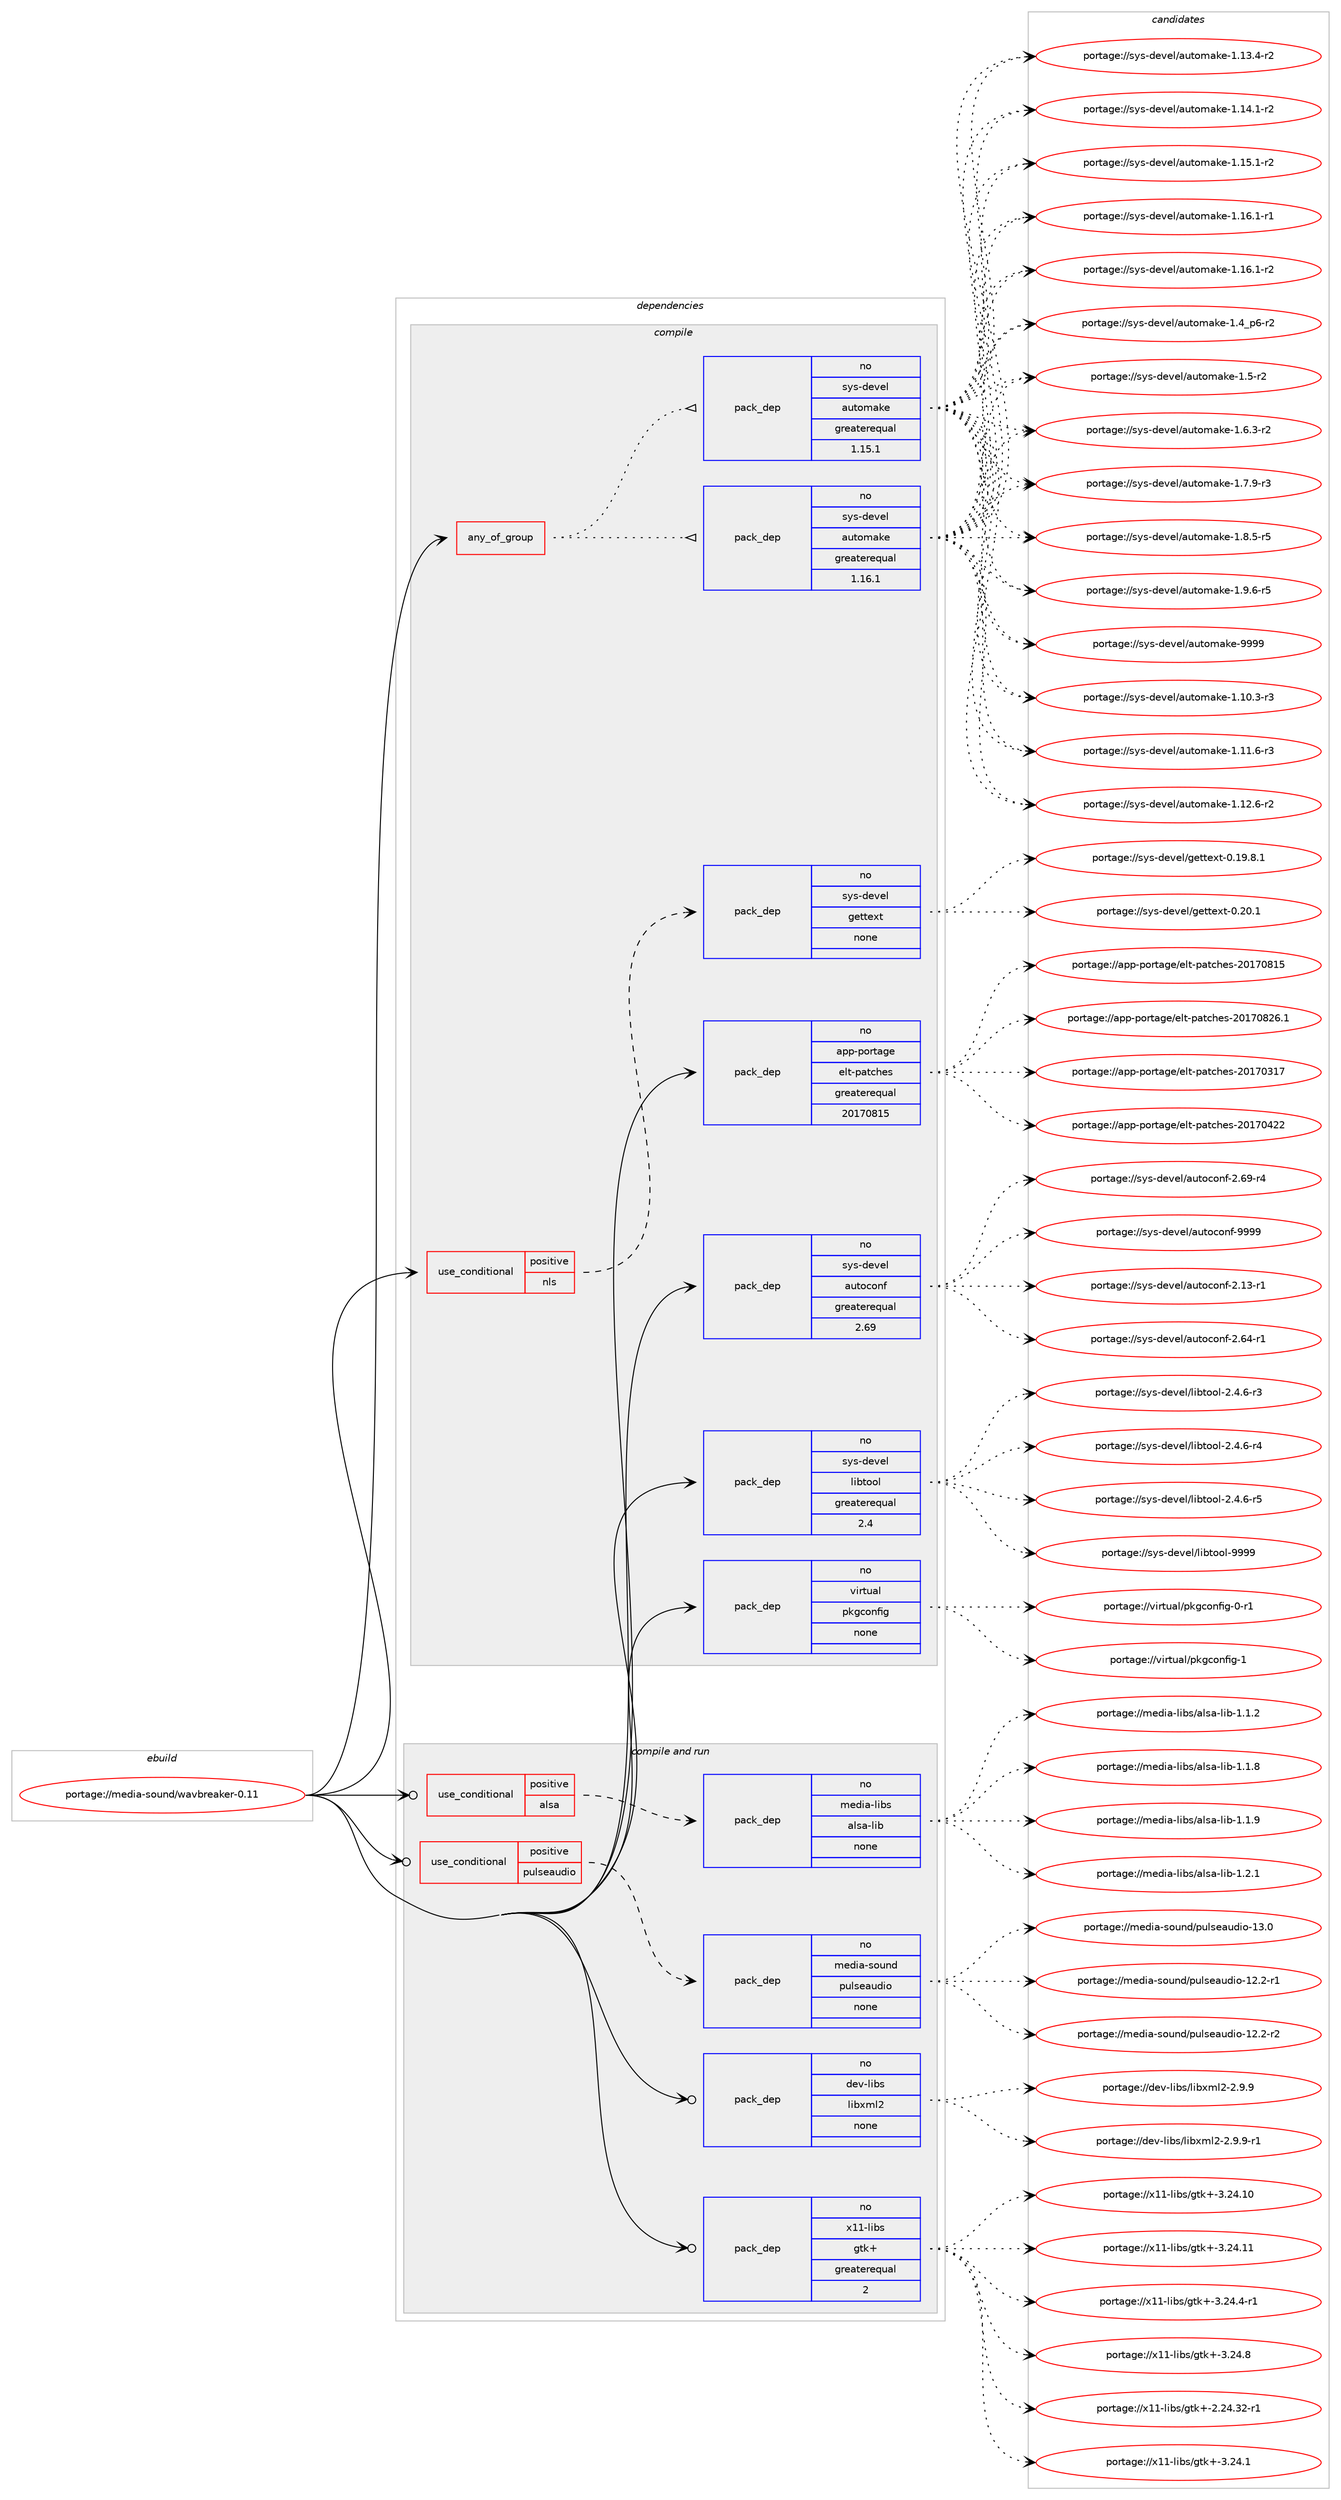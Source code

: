 digraph prolog {

# *************
# Graph options
# *************

newrank=true;
concentrate=true;
compound=true;
graph [rankdir=LR,fontname=Helvetica,fontsize=10,ranksep=1.5];#, ranksep=2.5, nodesep=0.2];
edge  [arrowhead=vee];
node  [fontname=Helvetica,fontsize=10];

# **********
# The ebuild
# **********

subgraph cluster_leftcol {
color=gray;
rank=same;
label=<<i>ebuild</i>>;
id [label="portage://media-sound/wavbreaker-0.11", color=red, width=4, href="../media-sound/wavbreaker-0.11.svg"];
}

# ****************
# The dependencies
# ****************

subgraph cluster_midcol {
color=gray;
label=<<i>dependencies</i>>;
subgraph cluster_compile {
fillcolor="#eeeeee";
style=filled;
label=<<i>compile</i>>;
subgraph any5396 {
dependency337101 [label=<<TABLE BORDER="0" CELLBORDER="1" CELLSPACING="0" CELLPADDING="4"><TR><TD CELLPADDING="10">any_of_group</TD></TR></TABLE>>, shape=none, color=red];subgraph pack247821 {
dependency337102 [label=<<TABLE BORDER="0" CELLBORDER="1" CELLSPACING="0" CELLPADDING="4" WIDTH="220"><TR><TD ROWSPAN="6" CELLPADDING="30">pack_dep</TD></TR><TR><TD WIDTH="110">no</TD></TR><TR><TD>sys-devel</TD></TR><TR><TD>automake</TD></TR><TR><TD>greaterequal</TD></TR><TR><TD>1.16.1</TD></TR></TABLE>>, shape=none, color=blue];
}
dependency337101:e -> dependency337102:w [weight=20,style="dotted",arrowhead="oinv"];
subgraph pack247822 {
dependency337103 [label=<<TABLE BORDER="0" CELLBORDER="1" CELLSPACING="0" CELLPADDING="4" WIDTH="220"><TR><TD ROWSPAN="6" CELLPADDING="30">pack_dep</TD></TR><TR><TD WIDTH="110">no</TD></TR><TR><TD>sys-devel</TD></TR><TR><TD>automake</TD></TR><TR><TD>greaterequal</TD></TR><TR><TD>1.15.1</TD></TR></TABLE>>, shape=none, color=blue];
}
dependency337101:e -> dependency337103:w [weight=20,style="dotted",arrowhead="oinv"];
}
id:e -> dependency337101:w [weight=20,style="solid",arrowhead="vee"];
subgraph cond83739 {
dependency337104 [label=<<TABLE BORDER="0" CELLBORDER="1" CELLSPACING="0" CELLPADDING="4"><TR><TD ROWSPAN="3" CELLPADDING="10">use_conditional</TD></TR><TR><TD>positive</TD></TR><TR><TD>nls</TD></TR></TABLE>>, shape=none, color=red];
subgraph pack247823 {
dependency337105 [label=<<TABLE BORDER="0" CELLBORDER="1" CELLSPACING="0" CELLPADDING="4" WIDTH="220"><TR><TD ROWSPAN="6" CELLPADDING="30">pack_dep</TD></TR><TR><TD WIDTH="110">no</TD></TR><TR><TD>sys-devel</TD></TR><TR><TD>gettext</TD></TR><TR><TD>none</TD></TR><TR><TD></TD></TR></TABLE>>, shape=none, color=blue];
}
dependency337104:e -> dependency337105:w [weight=20,style="dashed",arrowhead="vee"];
}
id:e -> dependency337104:w [weight=20,style="solid",arrowhead="vee"];
subgraph pack247824 {
dependency337106 [label=<<TABLE BORDER="0" CELLBORDER="1" CELLSPACING="0" CELLPADDING="4" WIDTH="220"><TR><TD ROWSPAN="6" CELLPADDING="30">pack_dep</TD></TR><TR><TD WIDTH="110">no</TD></TR><TR><TD>app-portage</TD></TR><TR><TD>elt-patches</TD></TR><TR><TD>greaterequal</TD></TR><TR><TD>20170815</TD></TR></TABLE>>, shape=none, color=blue];
}
id:e -> dependency337106:w [weight=20,style="solid",arrowhead="vee"];
subgraph pack247825 {
dependency337107 [label=<<TABLE BORDER="0" CELLBORDER="1" CELLSPACING="0" CELLPADDING="4" WIDTH="220"><TR><TD ROWSPAN="6" CELLPADDING="30">pack_dep</TD></TR><TR><TD WIDTH="110">no</TD></TR><TR><TD>sys-devel</TD></TR><TR><TD>autoconf</TD></TR><TR><TD>greaterequal</TD></TR><TR><TD>2.69</TD></TR></TABLE>>, shape=none, color=blue];
}
id:e -> dependency337107:w [weight=20,style="solid",arrowhead="vee"];
subgraph pack247826 {
dependency337108 [label=<<TABLE BORDER="0" CELLBORDER="1" CELLSPACING="0" CELLPADDING="4" WIDTH="220"><TR><TD ROWSPAN="6" CELLPADDING="30">pack_dep</TD></TR><TR><TD WIDTH="110">no</TD></TR><TR><TD>sys-devel</TD></TR><TR><TD>libtool</TD></TR><TR><TD>greaterequal</TD></TR><TR><TD>2.4</TD></TR></TABLE>>, shape=none, color=blue];
}
id:e -> dependency337108:w [weight=20,style="solid",arrowhead="vee"];
subgraph pack247827 {
dependency337109 [label=<<TABLE BORDER="0" CELLBORDER="1" CELLSPACING="0" CELLPADDING="4" WIDTH="220"><TR><TD ROWSPAN="6" CELLPADDING="30">pack_dep</TD></TR><TR><TD WIDTH="110">no</TD></TR><TR><TD>virtual</TD></TR><TR><TD>pkgconfig</TD></TR><TR><TD>none</TD></TR><TR><TD></TD></TR></TABLE>>, shape=none, color=blue];
}
id:e -> dependency337109:w [weight=20,style="solid",arrowhead="vee"];
}
subgraph cluster_compileandrun {
fillcolor="#eeeeee";
style=filled;
label=<<i>compile and run</i>>;
subgraph cond83740 {
dependency337110 [label=<<TABLE BORDER="0" CELLBORDER="1" CELLSPACING="0" CELLPADDING="4"><TR><TD ROWSPAN="3" CELLPADDING="10">use_conditional</TD></TR><TR><TD>positive</TD></TR><TR><TD>alsa</TD></TR></TABLE>>, shape=none, color=red];
subgraph pack247828 {
dependency337111 [label=<<TABLE BORDER="0" CELLBORDER="1" CELLSPACING="0" CELLPADDING="4" WIDTH="220"><TR><TD ROWSPAN="6" CELLPADDING="30">pack_dep</TD></TR><TR><TD WIDTH="110">no</TD></TR><TR><TD>media-libs</TD></TR><TR><TD>alsa-lib</TD></TR><TR><TD>none</TD></TR><TR><TD></TD></TR></TABLE>>, shape=none, color=blue];
}
dependency337110:e -> dependency337111:w [weight=20,style="dashed",arrowhead="vee"];
}
id:e -> dependency337110:w [weight=20,style="solid",arrowhead="odotvee"];
subgraph cond83741 {
dependency337112 [label=<<TABLE BORDER="0" CELLBORDER="1" CELLSPACING="0" CELLPADDING="4"><TR><TD ROWSPAN="3" CELLPADDING="10">use_conditional</TD></TR><TR><TD>positive</TD></TR><TR><TD>pulseaudio</TD></TR></TABLE>>, shape=none, color=red];
subgraph pack247829 {
dependency337113 [label=<<TABLE BORDER="0" CELLBORDER="1" CELLSPACING="0" CELLPADDING="4" WIDTH="220"><TR><TD ROWSPAN="6" CELLPADDING="30">pack_dep</TD></TR><TR><TD WIDTH="110">no</TD></TR><TR><TD>media-sound</TD></TR><TR><TD>pulseaudio</TD></TR><TR><TD>none</TD></TR><TR><TD></TD></TR></TABLE>>, shape=none, color=blue];
}
dependency337112:e -> dependency337113:w [weight=20,style="dashed",arrowhead="vee"];
}
id:e -> dependency337112:w [weight=20,style="solid",arrowhead="odotvee"];
subgraph pack247830 {
dependency337114 [label=<<TABLE BORDER="0" CELLBORDER="1" CELLSPACING="0" CELLPADDING="4" WIDTH="220"><TR><TD ROWSPAN="6" CELLPADDING="30">pack_dep</TD></TR><TR><TD WIDTH="110">no</TD></TR><TR><TD>dev-libs</TD></TR><TR><TD>libxml2</TD></TR><TR><TD>none</TD></TR><TR><TD></TD></TR></TABLE>>, shape=none, color=blue];
}
id:e -> dependency337114:w [weight=20,style="solid",arrowhead="odotvee"];
subgraph pack247831 {
dependency337115 [label=<<TABLE BORDER="0" CELLBORDER="1" CELLSPACING="0" CELLPADDING="4" WIDTH="220"><TR><TD ROWSPAN="6" CELLPADDING="30">pack_dep</TD></TR><TR><TD WIDTH="110">no</TD></TR><TR><TD>x11-libs</TD></TR><TR><TD>gtk+</TD></TR><TR><TD>greaterequal</TD></TR><TR><TD>2</TD></TR></TABLE>>, shape=none, color=blue];
}
id:e -> dependency337115:w [weight=20,style="solid",arrowhead="odotvee"];
}
subgraph cluster_run {
fillcolor="#eeeeee";
style=filled;
label=<<i>run</i>>;
}
}

# **************
# The candidates
# **************

subgraph cluster_choices {
rank=same;
color=gray;
label=<<i>candidates</i>>;

subgraph choice247821 {
color=black;
nodesep=1;
choiceportage11512111545100101118101108479711711611110997107101454946494846514511451 [label="portage://sys-devel/automake-1.10.3-r3", color=red, width=4,href="../sys-devel/automake-1.10.3-r3.svg"];
choiceportage11512111545100101118101108479711711611110997107101454946494946544511451 [label="portage://sys-devel/automake-1.11.6-r3", color=red, width=4,href="../sys-devel/automake-1.11.6-r3.svg"];
choiceportage11512111545100101118101108479711711611110997107101454946495046544511450 [label="portage://sys-devel/automake-1.12.6-r2", color=red, width=4,href="../sys-devel/automake-1.12.6-r2.svg"];
choiceportage11512111545100101118101108479711711611110997107101454946495146524511450 [label="portage://sys-devel/automake-1.13.4-r2", color=red, width=4,href="../sys-devel/automake-1.13.4-r2.svg"];
choiceportage11512111545100101118101108479711711611110997107101454946495246494511450 [label="portage://sys-devel/automake-1.14.1-r2", color=red, width=4,href="../sys-devel/automake-1.14.1-r2.svg"];
choiceportage11512111545100101118101108479711711611110997107101454946495346494511450 [label="portage://sys-devel/automake-1.15.1-r2", color=red, width=4,href="../sys-devel/automake-1.15.1-r2.svg"];
choiceportage11512111545100101118101108479711711611110997107101454946495446494511449 [label="portage://sys-devel/automake-1.16.1-r1", color=red, width=4,href="../sys-devel/automake-1.16.1-r1.svg"];
choiceportage11512111545100101118101108479711711611110997107101454946495446494511450 [label="portage://sys-devel/automake-1.16.1-r2", color=red, width=4,href="../sys-devel/automake-1.16.1-r2.svg"];
choiceportage115121115451001011181011084797117116111109971071014549465295112544511450 [label="portage://sys-devel/automake-1.4_p6-r2", color=red, width=4,href="../sys-devel/automake-1.4_p6-r2.svg"];
choiceportage11512111545100101118101108479711711611110997107101454946534511450 [label="portage://sys-devel/automake-1.5-r2", color=red, width=4,href="../sys-devel/automake-1.5-r2.svg"];
choiceportage115121115451001011181011084797117116111109971071014549465446514511450 [label="portage://sys-devel/automake-1.6.3-r2", color=red, width=4,href="../sys-devel/automake-1.6.3-r2.svg"];
choiceportage115121115451001011181011084797117116111109971071014549465546574511451 [label="portage://sys-devel/automake-1.7.9-r3", color=red, width=4,href="../sys-devel/automake-1.7.9-r3.svg"];
choiceportage115121115451001011181011084797117116111109971071014549465646534511453 [label="portage://sys-devel/automake-1.8.5-r5", color=red, width=4,href="../sys-devel/automake-1.8.5-r5.svg"];
choiceportage115121115451001011181011084797117116111109971071014549465746544511453 [label="portage://sys-devel/automake-1.9.6-r5", color=red, width=4,href="../sys-devel/automake-1.9.6-r5.svg"];
choiceportage115121115451001011181011084797117116111109971071014557575757 [label="portage://sys-devel/automake-9999", color=red, width=4,href="../sys-devel/automake-9999.svg"];
dependency337102:e -> choiceportage11512111545100101118101108479711711611110997107101454946494846514511451:w [style=dotted,weight="100"];
dependency337102:e -> choiceportage11512111545100101118101108479711711611110997107101454946494946544511451:w [style=dotted,weight="100"];
dependency337102:e -> choiceportage11512111545100101118101108479711711611110997107101454946495046544511450:w [style=dotted,weight="100"];
dependency337102:e -> choiceportage11512111545100101118101108479711711611110997107101454946495146524511450:w [style=dotted,weight="100"];
dependency337102:e -> choiceportage11512111545100101118101108479711711611110997107101454946495246494511450:w [style=dotted,weight="100"];
dependency337102:e -> choiceportage11512111545100101118101108479711711611110997107101454946495346494511450:w [style=dotted,weight="100"];
dependency337102:e -> choiceportage11512111545100101118101108479711711611110997107101454946495446494511449:w [style=dotted,weight="100"];
dependency337102:e -> choiceportage11512111545100101118101108479711711611110997107101454946495446494511450:w [style=dotted,weight="100"];
dependency337102:e -> choiceportage115121115451001011181011084797117116111109971071014549465295112544511450:w [style=dotted,weight="100"];
dependency337102:e -> choiceportage11512111545100101118101108479711711611110997107101454946534511450:w [style=dotted,weight="100"];
dependency337102:e -> choiceportage115121115451001011181011084797117116111109971071014549465446514511450:w [style=dotted,weight="100"];
dependency337102:e -> choiceportage115121115451001011181011084797117116111109971071014549465546574511451:w [style=dotted,weight="100"];
dependency337102:e -> choiceportage115121115451001011181011084797117116111109971071014549465646534511453:w [style=dotted,weight="100"];
dependency337102:e -> choiceportage115121115451001011181011084797117116111109971071014549465746544511453:w [style=dotted,weight="100"];
dependency337102:e -> choiceportage115121115451001011181011084797117116111109971071014557575757:w [style=dotted,weight="100"];
}
subgraph choice247822 {
color=black;
nodesep=1;
choiceportage11512111545100101118101108479711711611110997107101454946494846514511451 [label="portage://sys-devel/automake-1.10.3-r3", color=red, width=4,href="../sys-devel/automake-1.10.3-r3.svg"];
choiceportage11512111545100101118101108479711711611110997107101454946494946544511451 [label="portage://sys-devel/automake-1.11.6-r3", color=red, width=4,href="../sys-devel/automake-1.11.6-r3.svg"];
choiceportage11512111545100101118101108479711711611110997107101454946495046544511450 [label="portage://sys-devel/automake-1.12.6-r2", color=red, width=4,href="../sys-devel/automake-1.12.6-r2.svg"];
choiceportage11512111545100101118101108479711711611110997107101454946495146524511450 [label="portage://sys-devel/automake-1.13.4-r2", color=red, width=4,href="../sys-devel/automake-1.13.4-r2.svg"];
choiceportage11512111545100101118101108479711711611110997107101454946495246494511450 [label="portage://sys-devel/automake-1.14.1-r2", color=red, width=4,href="../sys-devel/automake-1.14.1-r2.svg"];
choiceportage11512111545100101118101108479711711611110997107101454946495346494511450 [label="portage://sys-devel/automake-1.15.1-r2", color=red, width=4,href="../sys-devel/automake-1.15.1-r2.svg"];
choiceportage11512111545100101118101108479711711611110997107101454946495446494511449 [label="portage://sys-devel/automake-1.16.1-r1", color=red, width=4,href="../sys-devel/automake-1.16.1-r1.svg"];
choiceportage11512111545100101118101108479711711611110997107101454946495446494511450 [label="portage://sys-devel/automake-1.16.1-r2", color=red, width=4,href="../sys-devel/automake-1.16.1-r2.svg"];
choiceportage115121115451001011181011084797117116111109971071014549465295112544511450 [label="portage://sys-devel/automake-1.4_p6-r2", color=red, width=4,href="../sys-devel/automake-1.4_p6-r2.svg"];
choiceportage11512111545100101118101108479711711611110997107101454946534511450 [label="portage://sys-devel/automake-1.5-r2", color=red, width=4,href="../sys-devel/automake-1.5-r2.svg"];
choiceportage115121115451001011181011084797117116111109971071014549465446514511450 [label="portage://sys-devel/automake-1.6.3-r2", color=red, width=4,href="../sys-devel/automake-1.6.3-r2.svg"];
choiceportage115121115451001011181011084797117116111109971071014549465546574511451 [label="portage://sys-devel/automake-1.7.9-r3", color=red, width=4,href="../sys-devel/automake-1.7.9-r3.svg"];
choiceportage115121115451001011181011084797117116111109971071014549465646534511453 [label="portage://sys-devel/automake-1.8.5-r5", color=red, width=4,href="../sys-devel/automake-1.8.5-r5.svg"];
choiceportage115121115451001011181011084797117116111109971071014549465746544511453 [label="portage://sys-devel/automake-1.9.6-r5", color=red, width=4,href="../sys-devel/automake-1.9.6-r5.svg"];
choiceportage115121115451001011181011084797117116111109971071014557575757 [label="portage://sys-devel/automake-9999", color=red, width=4,href="../sys-devel/automake-9999.svg"];
dependency337103:e -> choiceportage11512111545100101118101108479711711611110997107101454946494846514511451:w [style=dotted,weight="100"];
dependency337103:e -> choiceportage11512111545100101118101108479711711611110997107101454946494946544511451:w [style=dotted,weight="100"];
dependency337103:e -> choiceportage11512111545100101118101108479711711611110997107101454946495046544511450:w [style=dotted,weight="100"];
dependency337103:e -> choiceportage11512111545100101118101108479711711611110997107101454946495146524511450:w [style=dotted,weight="100"];
dependency337103:e -> choiceportage11512111545100101118101108479711711611110997107101454946495246494511450:w [style=dotted,weight="100"];
dependency337103:e -> choiceportage11512111545100101118101108479711711611110997107101454946495346494511450:w [style=dotted,weight="100"];
dependency337103:e -> choiceportage11512111545100101118101108479711711611110997107101454946495446494511449:w [style=dotted,weight="100"];
dependency337103:e -> choiceportage11512111545100101118101108479711711611110997107101454946495446494511450:w [style=dotted,weight="100"];
dependency337103:e -> choiceportage115121115451001011181011084797117116111109971071014549465295112544511450:w [style=dotted,weight="100"];
dependency337103:e -> choiceportage11512111545100101118101108479711711611110997107101454946534511450:w [style=dotted,weight="100"];
dependency337103:e -> choiceportage115121115451001011181011084797117116111109971071014549465446514511450:w [style=dotted,weight="100"];
dependency337103:e -> choiceportage115121115451001011181011084797117116111109971071014549465546574511451:w [style=dotted,weight="100"];
dependency337103:e -> choiceportage115121115451001011181011084797117116111109971071014549465646534511453:w [style=dotted,weight="100"];
dependency337103:e -> choiceportage115121115451001011181011084797117116111109971071014549465746544511453:w [style=dotted,weight="100"];
dependency337103:e -> choiceportage115121115451001011181011084797117116111109971071014557575757:w [style=dotted,weight="100"];
}
subgraph choice247823 {
color=black;
nodesep=1;
choiceportage1151211154510010111810110847103101116116101120116454846495746564649 [label="portage://sys-devel/gettext-0.19.8.1", color=red, width=4,href="../sys-devel/gettext-0.19.8.1.svg"];
choiceportage115121115451001011181011084710310111611610112011645484650484649 [label="portage://sys-devel/gettext-0.20.1", color=red, width=4,href="../sys-devel/gettext-0.20.1.svg"];
dependency337105:e -> choiceportage1151211154510010111810110847103101116116101120116454846495746564649:w [style=dotted,weight="100"];
dependency337105:e -> choiceportage115121115451001011181011084710310111611610112011645484650484649:w [style=dotted,weight="100"];
}
subgraph choice247824 {
color=black;
nodesep=1;
choiceportage97112112451121111141169710310147101108116451129711699104101115455048495548514955 [label="portage://app-portage/elt-patches-20170317", color=red, width=4,href="../app-portage/elt-patches-20170317.svg"];
choiceportage97112112451121111141169710310147101108116451129711699104101115455048495548525050 [label="portage://app-portage/elt-patches-20170422", color=red, width=4,href="../app-portage/elt-patches-20170422.svg"];
choiceportage97112112451121111141169710310147101108116451129711699104101115455048495548564953 [label="portage://app-portage/elt-patches-20170815", color=red, width=4,href="../app-portage/elt-patches-20170815.svg"];
choiceportage971121124511211111411697103101471011081164511297116991041011154550484955485650544649 [label="portage://app-portage/elt-patches-20170826.1", color=red, width=4,href="../app-portage/elt-patches-20170826.1.svg"];
dependency337106:e -> choiceportage97112112451121111141169710310147101108116451129711699104101115455048495548514955:w [style=dotted,weight="100"];
dependency337106:e -> choiceportage97112112451121111141169710310147101108116451129711699104101115455048495548525050:w [style=dotted,weight="100"];
dependency337106:e -> choiceportage97112112451121111141169710310147101108116451129711699104101115455048495548564953:w [style=dotted,weight="100"];
dependency337106:e -> choiceportage971121124511211111411697103101471011081164511297116991041011154550484955485650544649:w [style=dotted,weight="100"];
}
subgraph choice247825 {
color=black;
nodesep=1;
choiceportage1151211154510010111810110847971171161119911111010245504649514511449 [label="portage://sys-devel/autoconf-2.13-r1", color=red, width=4,href="../sys-devel/autoconf-2.13-r1.svg"];
choiceportage1151211154510010111810110847971171161119911111010245504654524511449 [label="portage://sys-devel/autoconf-2.64-r1", color=red, width=4,href="../sys-devel/autoconf-2.64-r1.svg"];
choiceportage1151211154510010111810110847971171161119911111010245504654574511452 [label="portage://sys-devel/autoconf-2.69-r4", color=red, width=4,href="../sys-devel/autoconf-2.69-r4.svg"];
choiceportage115121115451001011181011084797117116111991111101024557575757 [label="portage://sys-devel/autoconf-9999", color=red, width=4,href="../sys-devel/autoconf-9999.svg"];
dependency337107:e -> choiceportage1151211154510010111810110847971171161119911111010245504649514511449:w [style=dotted,weight="100"];
dependency337107:e -> choiceportage1151211154510010111810110847971171161119911111010245504654524511449:w [style=dotted,weight="100"];
dependency337107:e -> choiceportage1151211154510010111810110847971171161119911111010245504654574511452:w [style=dotted,weight="100"];
dependency337107:e -> choiceportage115121115451001011181011084797117116111991111101024557575757:w [style=dotted,weight="100"];
}
subgraph choice247826 {
color=black;
nodesep=1;
choiceportage1151211154510010111810110847108105981161111111084550465246544511451 [label="portage://sys-devel/libtool-2.4.6-r3", color=red, width=4,href="../sys-devel/libtool-2.4.6-r3.svg"];
choiceportage1151211154510010111810110847108105981161111111084550465246544511452 [label="portage://sys-devel/libtool-2.4.6-r4", color=red, width=4,href="../sys-devel/libtool-2.4.6-r4.svg"];
choiceportage1151211154510010111810110847108105981161111111084550465246544511453 [label="portage://sys-devel/libtool-2.4.6-r5", color=red, width=4,href="../sys-devel/libtool-2.4.6-r5.svg"];
choiceportage1151211154510010111810110847108105981161111111084557575757 [label="portage://sys-devel/libtool-9999", color=red, width=4,href="../sys-devel/libtool-9999.svg"];
dependency337108:e -> choiceportage1151211154510010111810110847108105981161111111084550465246544511451:w [style=dotted,weight="100"];
dependency337108:e -> choiceportage1151211154510010111810110847108105981161111111084550465246544511452:w [style=dotted,weight="100"];
dependency337108:e -> choiceportage1151211154510010111810110847108105981161111111084550465246544511453:w [style=dotted,weight="100"];
dependency337108:e -> choiceportage1151211154510010111810110847108105981161111111084557575757:w [style=dotted,weight="100"];
}
subgraph choice247827 {
color=black;
nodesep=1;
choiceportage11810511411611797108471121071039911111010210510345484511449 [label="portage://virtual/pkgconfig-0-r1", color=red, width=4,href="../virtual/pkgconfig-0-r1.svg"];
choiceportage1181051141161179710847112107103991111101021051034549 [label="portage://virtual/pkgconfig-1", color=red, width=4,href="../virtual/pkgconfig-1.svg"];
dependency337109:e -> choiceportage11810511411611797108471121071039911111010210510345484511449:w [style=dotted,weight="100"];
dependency337109:e -> choiceportage1181051141161179710847112107103991111101021051034549:w [style=dotted,weight="100"];
}
subgraph choice247828 {
color=black;
nodesep=1;
choiceportage1091011001059745108105981154797108115974510810598454946494650 [label="portage://media-libs/alsa-lib-1.1.2", color=red, width=4,href="../media-libs/alsa-lib-1.1.2.svg"];
choiceportage1091011001059745108105981154797108115974510810598454946494656 [label="portage://media-libs/alsa-lib-1.1.8", color=red, width=4,href="../media-libs/alsa-lib-1.1.8.svg"];
choiceportage1091011001059745108105981154797108115974510810598454946494657 [label="portage://media-libs/alsa-lib-1.1.9", color=red, width=4,href="../media-libs/alsa-lib-1.1.9.svg"];
choiceportage1091011001059745108105981154797108115974510810598454946504649 [label="portage://media-libs/alsa-lib-1.2.1", color=red, width=4,href="../media-libs/alsa-lib-1.2.1.svg"];
dependency337111:e -> choiceportage1091011001059745108105981154797108115974510810598454946494650:w [style=dotted,weight="100"];
dependency337111:e -> choiceportage1091011001059745108105981154797108115974510810598454946494656:w [style=dotted,weight="100"];
dependency337111:e -> choiceportage1091011001059745108105981154797108115974510810598454946494657:w [style=dotted,weight="100"];
dependency337111:e -> choiceportage1091011001059745108105981154797108115974510810598454946504649:w [style=dotted,weight="100"];
}
subgraph choice247829 {
color=black;
nodesep=1;
choiceportage1091011001059745115111117110100471121171081151019711710010511145495046504511449 [label="portage://media-sound/pulseaudio-12.2-r1", color=red, width=4,href="../media-sound/pulseaudio-12.2-r1.svg"];
choiceportage1091011001059745115111117110100471121171081151019711710010511145495046504511450 [label="portage://media-sound/pulseaudio-12.2-r2", color=red, width=4,href="../media-sound/pulseaudio-12.2-r2.svg"];
choiceportage109101100105974511511111711010047112117108115101971171001051114549514648 [label="portage://media-sound/pulseaudio-13.0", color=red, width=4,href="../media-sound/pulseaudio-13.0.svg"];
dependency337113:e -> choiceportage1091011001059745115111117110100471121171081151019711710010511145495046504511449:w [style=dotted,weight="100"];
dependency337113:e -> choiceportage1091011001059745115111117110100471121171081151019711710010511145495046504511450:w [style=dotted,weight="100"];
dependency337113:e -> choiceportage109101100105974511511111711010047112117108115101971171001051114549514648:w [style=dotted,weight="100"];
}
subgraph choice247830 {
color=black;
nodesep=1;
choiceportage1001011184510810598115471081059812010910850455046574657 [label="portage://dev-libs/libxml2-2.9.9", color=red, width=4,href="../dev-libs/libxml2-2.9.9.svg"];
choiceportage10010111845108105981154710810598120109108504550465746574511449 [label="portage://dev-libs/libxml2-2.9.9-r1", color=red, width=4,href="../dev-libs/libxml2-2.9.9-r1.svg"];
dependency337114:e -> choiceportage1001011184510810598115471081059812010910850455046574657:w [style=dotted,weight="100"];
dependency337114:e -> choiceportage10010111845108105981154710810598120109108504550465746574511449:w [style=dotted,weight="100"];
}
subgraph choice247831 {
color=black;
nodesep=1;
choiceportage12049494510810598115471031161074345504650524651504511449 [label="portage://x11-libs/gtk+-2.24.32-r1", color=red, width=4,href="../x11-libs/gtk+-2.24.32-r1.svg"];
choiceportage12049494510810598115471031161074345514650524649 [label="portage://x11-libs/gtk+-3.24.1", color=red, width=4,href="../x11-libs/gtk+-3.24.1.svg"];
choiceportage1204949451081059811547103116107434551465052464948 [label="portage://x11-libs/gtk+-3.24.10", color=red, width=4,href="../x11-libs/gtk+-3.24.10.svg"];
choiceportage1204949451081059811547103116107434551465052464949 [label="portage://x11-libs/gtk+-3.24.11", color=red, width=4,href="../x11-libs/gtk+-3.24.11.svg"];
choiceportage120494945108105981154710311610743455146505246524511449 [label="portage://x11-libs/gtk+-3.24.4-r1", color=red, width=4,href="../x11-libs/gtk+-3.24.4-r1.svg"];
choiceportage12049494510810598115471031161074345514650524656 [label="portage://x11-libs/gtk+-3.24.8", color=red, width=4,href="../x11-libs/gtk+-3.24.8.svg"];
dependency337115:e -> choiceportage12049494510810598115471031161074345504650524651504511449:w [style=dotted,weight="100"];
dependency337115:e -> choiceportage12049494510810598115471031161074345514650524649:w [style=dotted,weight="100"];
dependency337115:e -> choiceportage1204949451081059811547103116107434551465052464948:w [style=dotted,weight="100"];
dependency337115:e -> choiceportage1204949451081059811547103116107434551465052464949:w [style=dotted,weight="100"];
dependency337115:e -> choiceportage120494945108105981154710311610743455146505246524511449:w [style=dotted,weight="100"];
dependency337115:e -> choiceportage12049494510810598115471031161074345514650524656:w [style=dotted,weight="100"];
}
}

}
